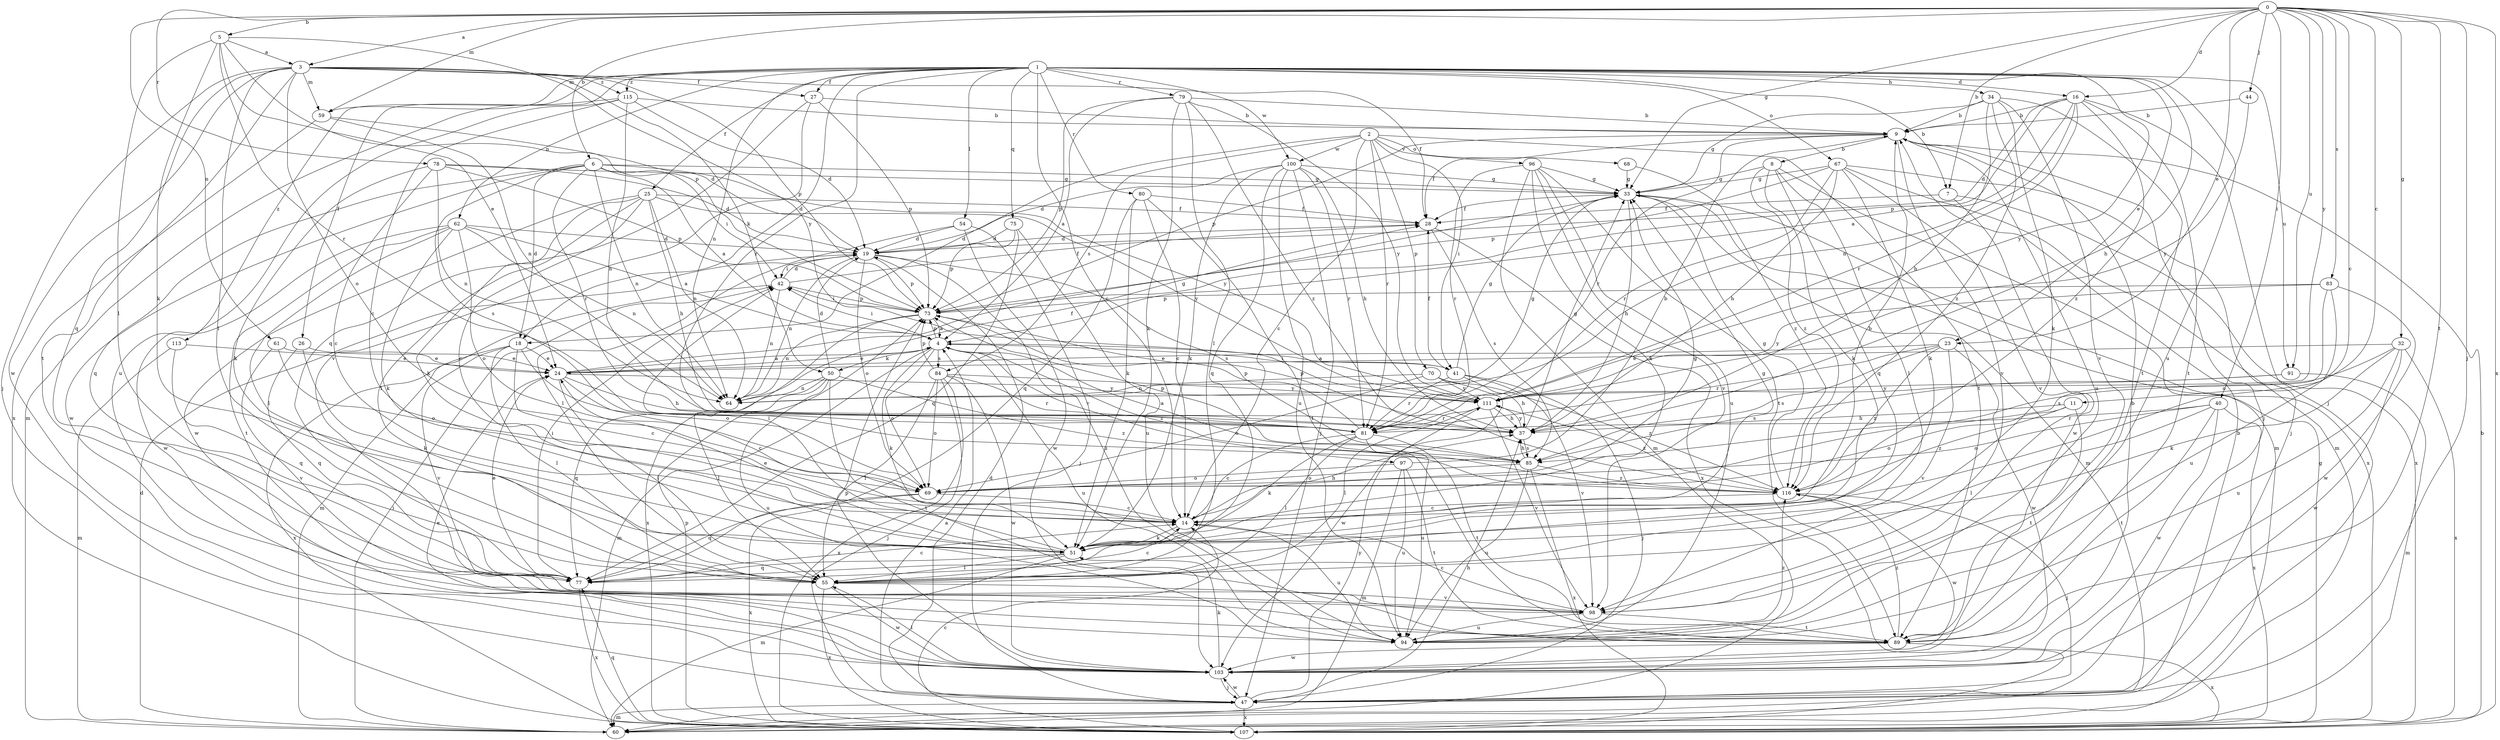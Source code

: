 strict digraph  {
0;
1;
2;
3;
4;
5;
6;
7;
8;
9;
11;
14;
16;
18;
19;
23;
24;
25;
26;
27;
28;
32;
33;
34;
37;
40;
41;
42;
44;
47;
50;
51;
54;
55;
59;
60;
61;
62;
64;
67;
68;
69;
70;
73;
75;
77;
78;
79;
80;
81;
83;
84;
85;
89;
91;
94;
96;
97;
98;
100;
103;
107;
111;
113;
115;
116;
0 -> 3  [label=a];
0 -> 5  [label=b];
0 -> 6  [label=b];
0 -> 7  [label=b];
0 -> 11  [label=c];
0 -> 14  [label=c];
0 -> 16  [label=d];
0 -> 23  [label=e];
0 -> 32  [label=g];
0 -> 33  [label=g];
0 -> 40  [label=i];
0 -> 44  [label=j];
0 -> 47  [label=j];
0 -> 59  [label=m];
0 -> 61  [label=n];
0 -> 78  [label=r];
0 -> 83  [label=s];
0 -> 89  [label=t];
0 -> 91  [label=u];
0 -> 107  [label=x];
0 -> 111  [label=y];
1 -> 7  [label=b];
1 -> 14  [label=c];
1 -> 16  [label=d];
1 -> 18  [label=d];
1 -> 23  [label=e];
1 -> 25  [label=f];
1 -> 26  [label=f];
1 -> 27  [label=f];
1 -> 34  [label=h];
1 -> 37  [label=h];
1 -> 54  [label=l];
1 -> 59  [label=m];
1 -> 62  [label=n];
1 -> 64  [label=n];
1 -> 67  [label=o];
1 -> 75  [label=q];
1 -> 79  [label=r];
1 -> 80  [label=r];
1 -> 81  [label=r];
1 -> 91  [label=u];
1 -> 94  [label=u];
1 -> 100  [label=w];
1 -> 111  [label=y];
1 -> 113  [label=z];
1 -> 115  [label=z];
2 -> 14  [label=c];
2 -> 18  [label=d];
2 -> 41  [label=i];
2 -> 68  [label=o];
2 -> 70  [label=p];
2 -> 81  [label=r];
2 -> 84  [label=s];
2 -> 89  [label=t];
2 -> 96  [label=v];
2 -> 100  [label=w];
3 -> 27  [label=f];
3 -> 28  [label=f];
3 -> 47  [label=j];
3 -> 50  [label=k];
3 -> 55  [label=l];
3 -> 59  [label=m];
3 -> 69  [label=o];
3 -> 73  [label=p];
3 -> 77  [label=q];
3 -> 89  [label=t];
3 -> 103  [label=w];
3 -> 115  [label=z];
4 -> 24  [label=e];
4 -> 41  [label=i];
4 -> 42  [label=i];
4 -> 50  [label=k];
4 -> 51  [label=k];
4 -> 60  [label=m];
4 -> 69  [label=o];
4 -> 73  [label=p];
4 -> 84  [label=s];
4 -> 94  [label=u];
4 -> 97  [label=v];
4 -> 116  [label=z];
5 -> 3  [label=a];
5 -> 24  [label=e];
5 -> 51  [label=k];
5 -> 55  [label=l];
5 -> 73  [label=p];
5 -> 81  [label=r];
5 -> 111  [label=y];
6 -> 4  [label=a];
6 -> 18  [label=d];
6 -> 33  [label=g];
6 -> 42  [label=i];
6 -> 64  [label=n];
6 -> 77  [label=q];
6 -> 81  [label=r];
6 -> 85  [label=s];
6 -> 103  [label=w];
6 -> 111  [label=y];
7 -> 28  [label=f];
7 -> 103  [label=w];
7 -> 107  [label=x];
8 -> 33  [label=g];
8 -> 51  [label=k];
8 -> 55  [label=l];
8 -> 60  [label=m];
8 -> 77  [label=q];
8 -> 116  [label=z];
9 -> 8  [label=b];
9 -> 28  [label=f];
9 -> 47  [label=j];
9 -> 73  [label=p];
9 -> 81  [label=r];
9 -> 94  [label=u];
9 -> 98  [label=v];
11 -> 37  [label=h];
11 -> 69  [label=o];
11 -> 89  [label=t];
11 -> 116  [label=z];
14 -> 9  [label=b];
14 -> 33  [label=g];
14 -> 37  [label=h];
14 -> 51  [label=k];
14 -> 94  [label=u];
16 -> 4  [label=a];
16 -> 9  [label=b];
16 -> 19  [label=d];
16 -> 47  [label=j];
16 -> 64  [label=n];
16 -> 73  [label=p];
16 -> 81  [label=r];
16 -> 89  [label=t];
16 -> 116  [label=z];
18 -> 14  [label=c];
18 -> 24  [label=e];
18 -> 55  [label=l];
18 -> 69  [label=o];
18 -> 98  [label=v];
18 -> 107  [label=x];
19 -> 42  [label=i];
19 -> 64  [label=n];
19 -> 69  [label=o];
19 -> 73  [label=p];
19 -> 85  [label=s];
19 -> 94  [label=u];
23 -> 24  [label=e];
23 -> 81  [label=r];
23 -> 85  [label=s];
23 -> 98  [label=v];
23 -> 103  [label=w];
23 -> 116  [label=z];
24 -> 4  [label=a];
24 -> 14  [label=c];
24 -> 33  [label=g];
24 -> 37  [label=h];
24 -> 55  [label=l];
24 -> 111  [label=y];
25 -> 14  [label=c];
25 -> 28  [label=f];
25 -> 37  [label=h];
25 -> 51  [label=k];
25 -> 55  [label=l];
25 -> 64  [label=n];
25 -> 103  [label=w];
25 -> 111  [label=y];
26 -> 24  [label=e];
26 -> 51  [label=k];
26 -> 77  [label=q];
27 -> 9  [label=b];
27 -> 73  [label=p];
27 -> 77  [label=q];
27 -> 98  [label=v];
28 -> 19  [label=d];
28 -> 85  [label=s];
28 -> 107  [label=x];
32 -> 24  [label=e];
32 -> 51  [label=k];
32 -> 85  [label=s];
32 -> 94  [label=u];
32 -> 103  [label=w];
32 -> 107  [label=x];
33 -> 28  [label=f];
33 -> 37  [label=h];
33 -> 60  [label=m];
33 -> 107  [label=x];
34 -> 9  [label=b];
34 -> 33  [label=g];
34 -> 37  [label=h];
34 -> 51  [label=k];
34 -> 89  [label=t];
34 -> 98  [label=v];
34 -> 116  [label=z];
37 -> 33  [label=g];
37 -> 73  [label=p];
37 -> 85  [label=s];
37 -> 111  [label=y];
40 -> 55  [label=l];
40 -> 69  [label=o];
40 -> 81  [label=r];
40 -> 89  [label=t];
40 -> 103  [label=w];
40 -> 107  [label=x];
41 -> 4  [label=a];
41 -> 28  [label=f];
41 -> 33  [label=g];
41 -> 37  [label=h];
41 -> 47  [label=j];
41 -> 81  [label=r];
41 -> 98  [label=v];
42 -> 19  [label=d];
42 -> 28  [label=f];
42 -> 60  [label=m];
42 -> 64  [label=n];
42 -> 73  [label=p];
44 -> 9  [label=b];
44 -> 111  [label=y];
47 -> 4  [label=a];
47 -> 19  [label=d];
47 -> 37  [label=h];
47 -> 60  [label=m];
47 -> 103  [label=w];
47 -> 107  [label=x];
47 -> 111  [label=y];
50 -> 19  [label=d];
50 -> 55  [label=l];
50 -> 64  [label=n];
50 -> 77  [label=q];
50 -> 89  [label=t];
50 -> 94  [label=u];
50 -> 116  [label=z];
51 -> 24  [label=e];
51 -> 33  [label=g];
51 -> 42  [label=i];
51 -> 55  [label=l];
51 -> 60  [label=m];
51 -> 77  [label=q];
54 -> 19  [label=d];
54 -> 47  [label=j];
54 -> 55  [label=l];
54 -> 103  [label=w];
55 -> 14  [label=c];
55 -> 98  [label=v];
55 -> 103  [label=w];
55 -> 107  [label=x];
59 -> 19  [label=d];
59 -> 64  [label=n];
59 -> 107  [label=x];
60 -> 9  [label=b];
60 -> 19  [label=d];
60 -> 42  [label=i];
61 -> 24  [label=e];
61 -> 69  [label=o];
61 -> 98  [label=v];
62 -> 4  [label=a];
62 -> 19  [label=d];
62 -> 51  [label=k];
62 -> 55  [label=l];
62 -> 64  [label=n];
62 -> 69  [label=o];
62 -> 89  [label=t];
62 -> 103  [label=w];
64 -> 28  [label=f];
64 -> 33  [label=g];
67 -> 33  [label=g];
67 -> 37  [label=h];
67 -> 47  [label=j];
67 -> 51  [label=k];
67 -> 60  [label=m];
67 -> 73  [label=p];
67 -> 81  [label=r];
67 -> 98  [label=v];
68 -> 33  [label=g];
68 -> 116  [label=z];
69 -> 14  [label=c];
69 -> 77  [label=q];
69 -> 107  [label=x];
70 -> 64  [label=n];
70 -> 69  [label=o];
70 -> 103  [label=w];
70 -> 111  [label=y];
70 -> 116  [label=z];
73 -> 4  [label=a];
73 -> 42  [label=i];
73 -> 64  [label=n];
73 -> 107  [label=x];
75 -> 19  [label=d];
75 -> 73  [label=p];
75 -> 77  [label=q];
75 -> 94  [label=u];
77 -> 14  [label=c];
77 -> 24  [label=e];
77 -> 42  [label=i];
77 -> 107  [label=x];
78 -> 14  [label=c];
78 -> 19  [label=d];
78 -> 33  [label=g];
78 -> 51  [label=k];
78 -> 64  [label=n];
78 -> 73  [label=p];
79 -> 4  [label=a];
79 -> 9  [label=b];
79 -> 51  [label=k];
79 -> 55  [label=l];
79 -> 73  [label=p];
79 -> 111  [label=y];
79 -> 116  [label=z];
80 -> 14  [label=c];
80 -> 28  [label=f];
80 -> 51  [label=k];
80 -> 77  [label=q];
80 -> 89  [label=t];
81 -> 14  [label=c];
81 -> 51  [label=k];
81 -> 55  [label=l];
81 -> 73  [label=p];
81 -> 89  [label=t];
81 -> 94  [label=u];
83 -> 69  [label=o];
83 -> 73  [label=p];
83 -> 94  [label=u];
83 -> 103  [label=w];
83 -> 111  [label=y];
84 -> 47  [label=j];
84 -> 55  [label=l];
84 -> 69  [label=o];
84 -> 73  [label=p];
84 -> 81  [label=r];
84 -> 103  [label=w];
84 -> 107  [label=x];
84 -> 111  [label=y];
85 -> 4  [label=a];
85 -> 37  [label=h];
85 -> 69  [label=o];
85 -> 73  [label=p];
85 -> 94  [label=u];
85 -> 107  [label=x];
85 -> 116  [label=z];
89 -> 103  [label=w];
89 -> 107  [label=x];
89 -> 116  [label=z];
91 -> 60  [label=m];
91 -> 85  [label=s];
91 -> 111  [label=y];
94 -> 116  [label=z];
96 -> 33  [label=g];
96 -> 51  [label=k];
96 -> 60  [label=m];
96 -> 81  [label=r];
96 -> 89  [label=t];
96 -> 94  [label=u];
96 -> 98  [label=v];
97 -> 9  [label=b];
97 -> 60  [label=m];
97 -> 69  [label=o];
97 -> 89  [label=t];
97 -> 94  [label=u];
98 -> 14  [label=c];
98 -> 89  [label=t];
98 -> 94  [label=u];
100 -> 19  [label=d];
100 -> 33  [label=g];
100 -> 37  [label=h];
100 -> 47  [label=j];
100 -> 51  [label=k];
100 -> 77  [label=q];
100 -> 81  [label=r];
100 -> 94  [label=u];
103 -> 9  [label=b];
103 -> 24  [label=e];
103 -> 47  [label=j];
103 -> 51  [label=k];
103 -> 55  [label=l];
103 -> 73  [label=p];
107 -> 9  [label=b];
107 -> 14  [label=c];
107 -> 33  [label=g];
107 -> 73  [label=p];
107 -> 77  [label=q];
111 -> 37  [label=h];
111 -> 55  [label=l];
111 -> 81  [label=r];
111 -> 98  [label=v];
111 -> 116  [label=z];
113 -> 24  [label=e];
113 -> 60  [label=m];
113 -> 77  [label=q];
115 -> 9  [label=b];
115 -> 14  [label=c];
115 -> 19  [label=d];
115 -> 37  [label=h];
115 -> 60  [label=m];
115 -> 94  [label=u];
116 -> 14  [label=c];
116 -> 33  [label=g];
116 -> 47  [label=j];
116 -> 103  [label=w];
}
